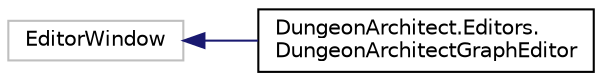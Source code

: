 digraph "Graphical Class Hierarchy"
{
  edge [fontname="Helvetica",fontsize="10",labelfontname="Helvetica",labelfontsize="10"];
  node [fontname="Helvetica",fontsize="10",shape=record];
  rankdir="LR";
  Node1 [label="EditorWindow",height=0.2,width=0.4,color="grey75", fillcolor="white", style="filled"];
  Node1 -> Node2 [dir="back",color="midnightblue",fontsize="10",style="solid",fontname="Helvetica"];
  Node2 [label="DungeonArchitect.Editors.\lDungeonArchitectGraphEditor",height=0.2,width=0.4,color="black", fillcolor="white", style="filled",URL="$class_dungeon_architect_1_1_editors_1_1_dungeon_architect_graph_editor.html",tooltip="The main editor window for the Theme graph editor. This hosts the graph editor for managing the theme..."];
}
